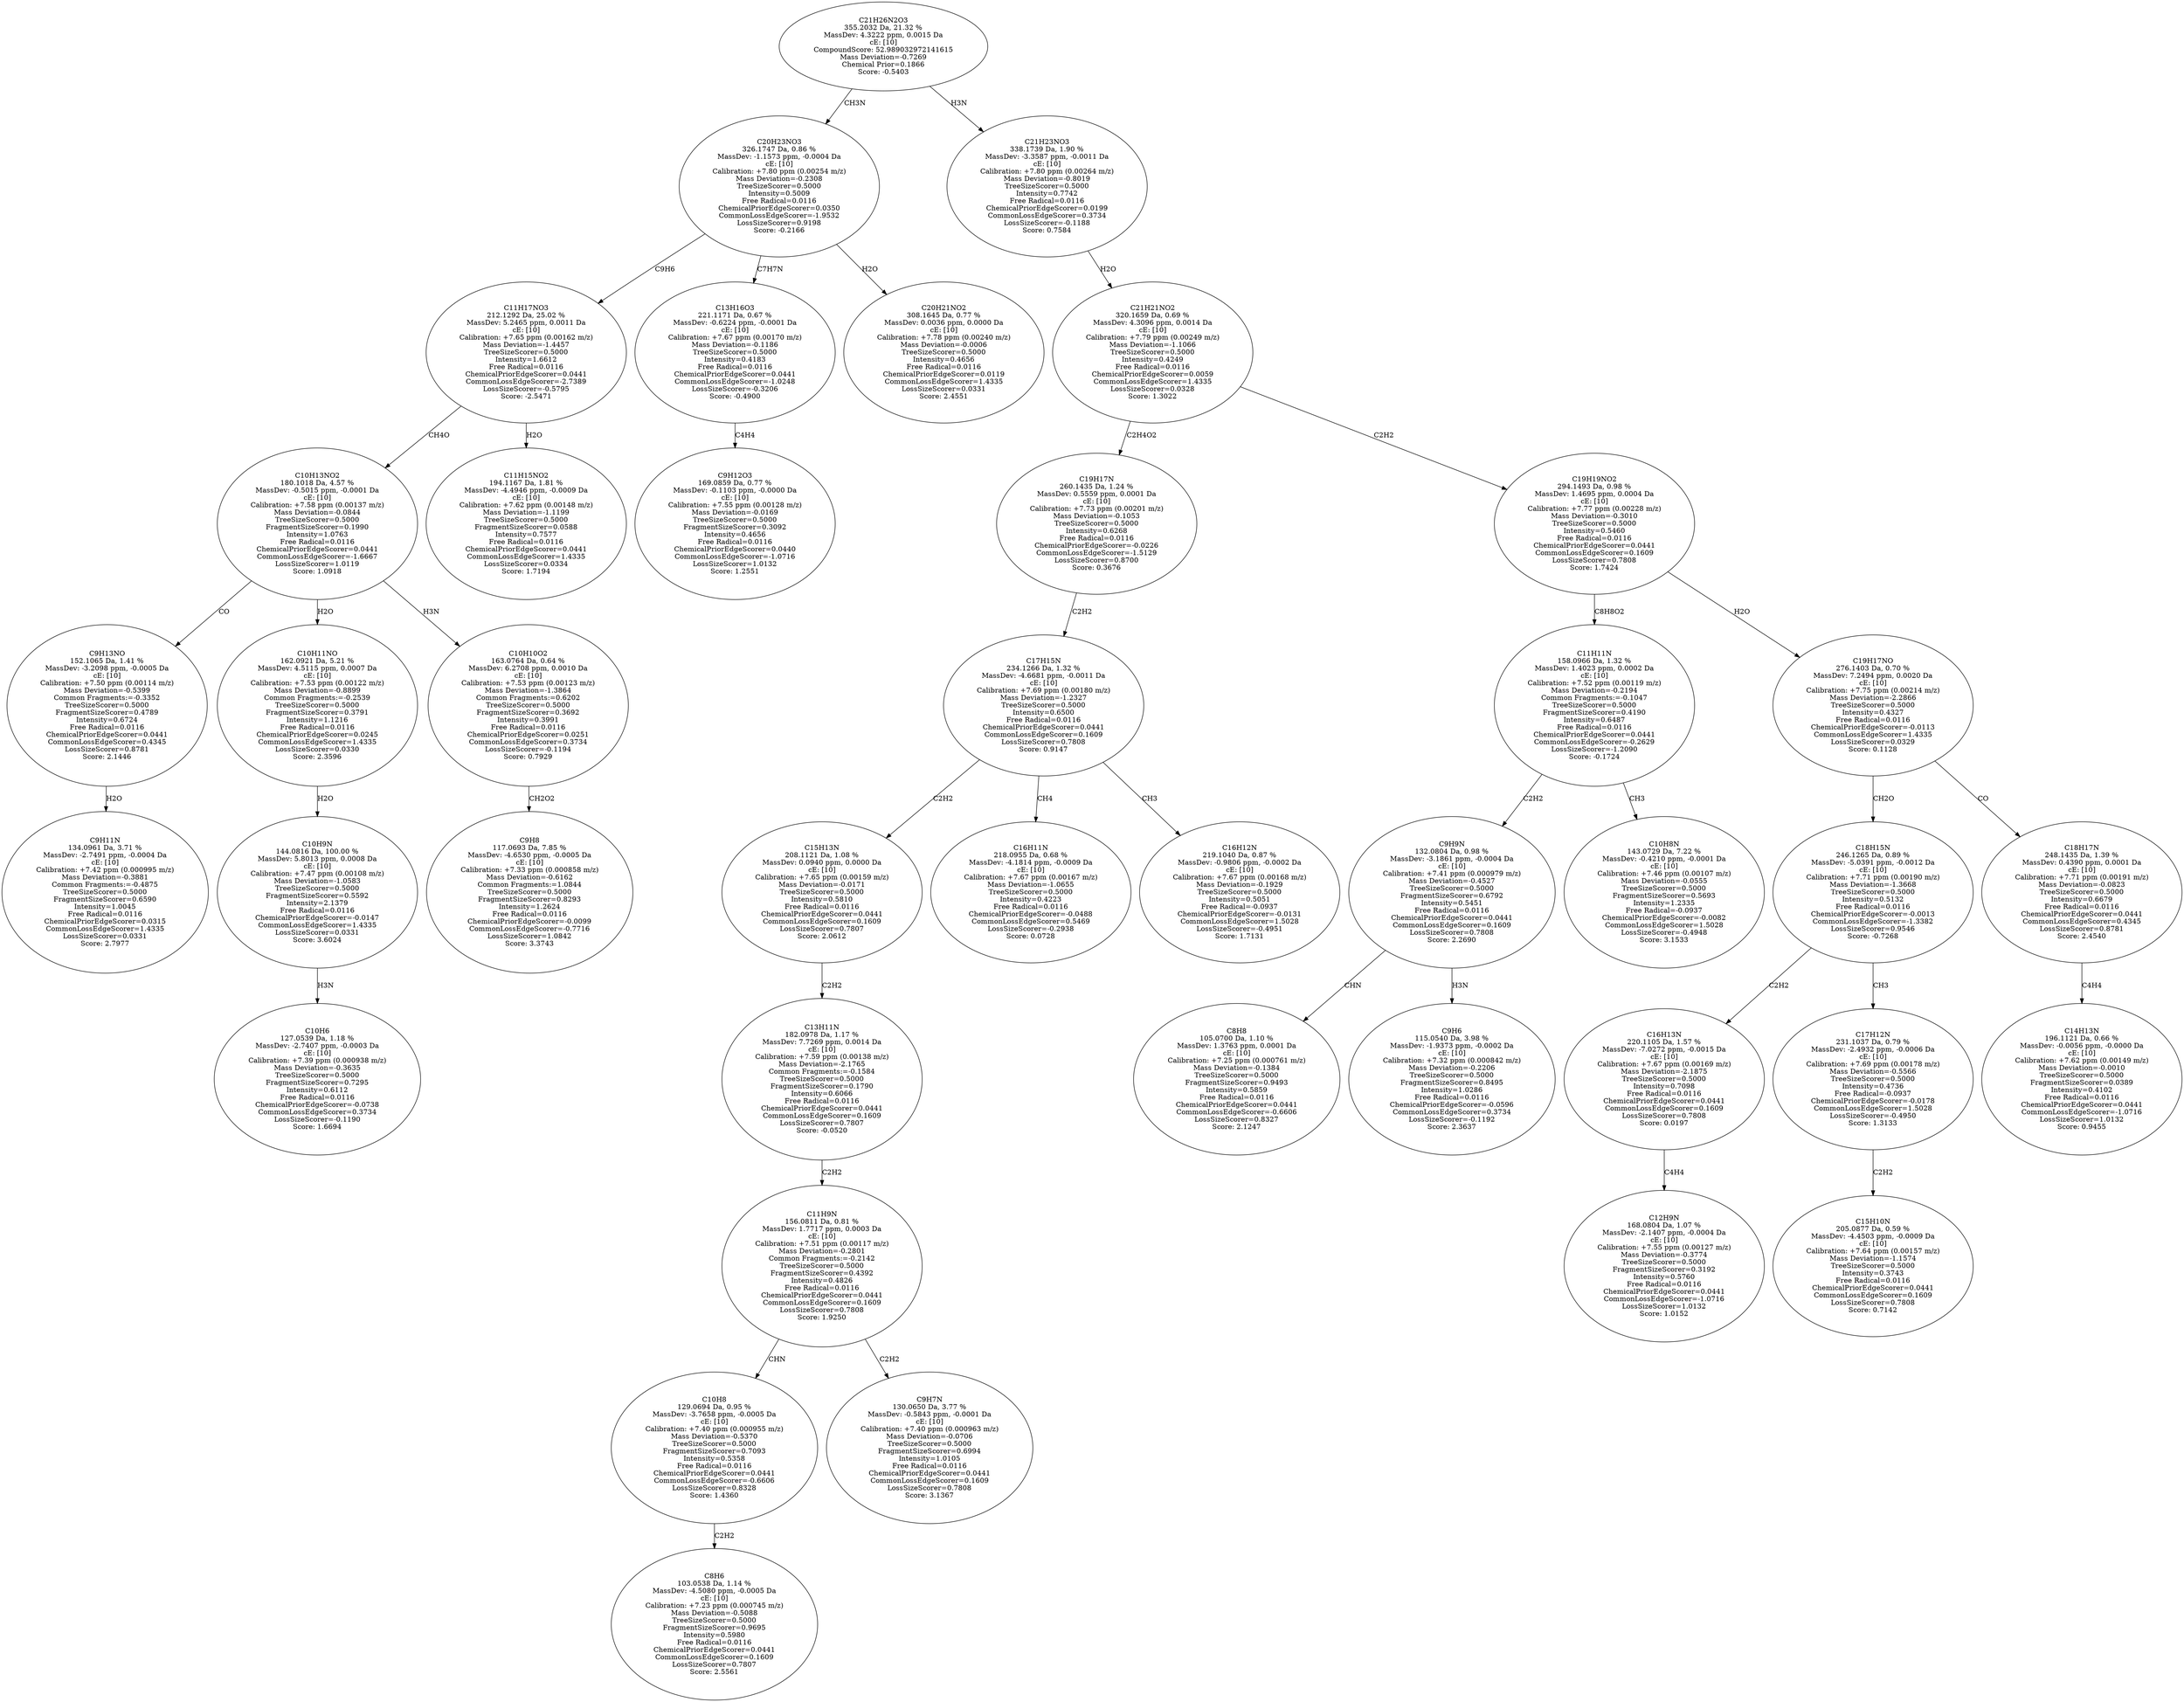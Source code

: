 strict digraph {
v1 [label="C9H11N\n134.0961 Da, 3.71 %\nMassDev: -2.7491 ppm, -0.0004 Da\ncE: [10]\nCalibration: +7.42 ppm (0.000995 m/z)\nMass Deviation=-0.3881\nCommon Fragments:=-0.4875\nTreeSizeScorer=0.5000\nFragmentSizeScorer=0.6590\nIntensity=1.0045\nFree Radical=0.0116\nChemicalPriorEdgeScorer=0.0315\nCommonLossEdgeScorer=1.4335\nLossSizeScorer=0.0331\nScore: 2.7977"];
v2 [label="C9H13NO\n152.1065 Da, 1.41 %\nMassDev: -3.2098 ppm, -0.0005 Da\ncE: [10]\nCalibration: +7.50 ppm (0.00114 m/z)\nMass Deviation=-0.5399\nCommon Fragments:=-0.3352\nTreeSizeScorer=0.5000\nFragmentSizeScorer=0.4789\nIntensity=0.6724\nFree Radical=0.0116\nChemicalPriorEdgeScorer=0.0441\nCommonLossEdgeScorer=0.4345\nLossSizeScorer=0.8781\nScore: 2.1446"];
v3 [label="C10H6\n127.0539 Da, 1.18 %\nMassDev: -2.7407 ppm, -0.0003 Da\ncE: [10]\nCalibration: +7.39 ppm (0.000938 m/z)\nMass Deviation=-0.3635\nTreeSizeScorer=0.5000\nFragmentSizeScorer=0.7295\nIntensity=0.6112\nFree Radical=0.0116\nChemicalPriorEdgeScorer=-0.0738\nCommonLossEdgeScorer=0.3734\nLossSizeScorer=-0.1190\nScore: 1.6694"];
v4 [label="C10H9N\n144.0816 Da, 100.00 %\nMassDev: 5.8013 ppm, 0.0008 Da\ncE: [10]\nCalibration: +7.47 ppm (0.00108 m/z)\nMass Deviation=-1.0583\nTreeSizeScorer=0.5000\nFragmentSizeScorer=0.5592\nIntensity=2.1379\nFree Radical=0.0116\nChemicalPriorEdgeScorer=-0.0147\nCommonLossEdgeScorer=1.4335\nLossSizeScorer=0.0331\nScore: 3.6024"];
v5 [label="C10H11NO\n162.0921 Da, 5.21 %\nMassDev: 4.5115 ppm, 0.0007 Da\ncE: [10]\nCalibration: +7.53 ppm (0.00122 m/z)\nMass Deviation=-0.8899\nCommon Fragments:=-0.2539\nTreeSizeScorer=0.5000\nFragmentSizeScorer=0.3791\nIntensity=1.1216\nFree Radical=0.0116\nChemicalPriorEdgeScorer=0.0245\nCommonLossEdgeScorer=1.4335\nLossSizeScorer=0.0330\nScore: 2.3596"];
v6 [label="C9H8\n117.0693 Da, 7.85 %\nMassDev: -4.6530 ppm, -0.0005 Da\ncE: [10]\nCalibration: +7.33 ppm (0.000858 m/z)\nMass Deviation=-0.6162\nCommon Fragments:=1.0844\nTreeSizeScorer=0.5000\nFragmentSizeScorer=0.8293\nIntensity=1.2624\nFree Radical=0.0116\nChemicalPriorEdgeScorer=-0.0099\nCommonLossEdgeScorer=-0.7716\nLossSizeScorer=1.0842\nScore: 3.3743"];
v7 [label="C10H10O2\n163.0764 Da, 0.64 %\nMassDev: 6.2708 ppm, 0.0010 Da\ncE: [10]\nCalibration: +7.53 ppm (0.00123 m/z)\nMass Deviation=-1.3864\nCommon Fragments:=0.6202\nTreeSizeScorer=0.5000\nFragmentSizeScorer=0.3692\nIntensity=0.3991\nFree Radical=0.0116\nChemicalPriorEdgeScorer=0.0251\nCommonLossEdgeScorer=0.3734\nLossSizeScorer=-0.1194\nScore: 0.7929"];
v8 [label="C10H13NO2\n180.1018 Da, 4.57 %\nMassDev: -0.5015 ppm, -0.0001 Da\ncE: [10]\nCalibration: +7.58 ppm (0.00137 m/z)\nMass Deviation=-0.0844\nTreeSizeScorer=0.5000\nFragmentSizeScorer=0.1990\nIntensity=1.0763\nFree Radical=0.0116\nChemicalPriorEdgeScorer=0.0441\nCommonLossEdgeScorer=-1.6667\nLossSizeScorer=1.0119\nScore: 1.0918"];
v9 [label="C11H15NO2\n194.1167 Da, 1.81 %\nMassDev: -4.4946 ppm, -0.0009 Da\ncE: [10]\nCalibration: +7.62 ppm (0.00148 m/z)\nMass Deviation=-1.1199\nTreeSizeScorer=0.5000\nFragmentSizeScorer=0.0588\nIntensity=0.7577\nFree Radical=0.0116\nChemicalPriorEdgeScorer=0.0441\nCommonLossEdgeScorer=1.4335\nLossSizeScorer=0.0334\nScore: 1.7194"];
v10 [label="C11H17NO3\n212.1292 Da, 25.02 %\nMassDev: 5.2465 ppm, 0.0011 Da\ncE: [10]\nCalibration: +7.65 ppm (0.00162 m/z)\nMass Deviation=-1.4457\nTreeSizeScorer=0.5000\nIntensity=1.6612\nFree Radical=0.0116\nChemicalPriorEdgeScorer=0.0441\nCommonLossEdgeScorer=-2.7389\nLossSizeScorer=-0.5795\nScore: -2.5471"];
v11 [label="C9H12O3\n169.0859 Da, 0.77 %\nMassDev: -0.1103 ppm, -0.0000 Da\ncE: [10]\nCalibration: +7.55 ppm (0.00128 m/z)\nMass Deviation=-0.0169\nTreeSizeScorer=0.5000\nFragmentSizeScorer=0.3092\nIntensity=0.4656\nFree Radical=0.0116\nChemicalPriorEdgeScorer=0.0440\nCommonLossEdgeScorer=-1.0716\nLossSizeScorer=1.0132\nScore: 1.2551"];
v12 [label="C13H16O3\n221.1171 Da, 0.67 %\nMassDev: -0.6224 ppm, -0.0001 Da\ncE: [10]\nCalibration: +7.67 ppm (0.00170 m/z)\nMass Deviation=-0.1186\nTreeSizeScorer=0.5000\nIntensity=0.4183\nFree Radical=0.0116\nChemicalPriorEdgeScorer=0.0441\nCommonLossEdgeScorer=-1.0248\nLossSizeScorer=-0.3206\nScore: -0.4900"];
v13 [label="C20H21NO2\n308.1645 Da, 0.77 %\nMassDev: 0.0036 ppm, 0.0000 Da\ncE: [10]\nCalibration: +7.78 ppm (0.00240 m/z)\nMass Deviation=-0.0006\nTreeSizeScorer=0.5000\nIntensity=0.4656\nFree Radical=0.0116\nChemicalPriorEdgeScorer=0.0119\nCommonLossEdgeScorer=1.4335\nLossSizeScorer=0.0331\nScore: 2.4551"];
v14 [label="C20H23NO3\n326.1747 Da, 0.86 %\nMassDev: -1.1573 ppm, -0.0004 Da\ncE: [10]\nCalibration: +7.80 ppm (0.00254 m/z)\nMass Deviation=-0.2308\nTreeSizeScorer=0.5000\nIntensity=0.5009\nFree Radical=0.0116\nChemicalPriorEdgeScorer=0.0350\nCommonLossEdgeScorer=-1.9532\nLossSizeScorer=0.9198\nScore: -0.2166"];
v15 [label="C8H6\n103.0538 Da, 1.14 %\nMassDev: -4.5080 ppm, -0.0005 Da\ncE: [10]\nCalibration: +7.23 ppm (0.000745 m/z)\nMass Deviation=-0.5088\nTreeSizeScorer=0.5000\nFragmentSizeScorer=0.9695\nIntensity=0.5980\nFree Radical=0.0116\nChemicalPriorEdgeScorer=0.0441\nCommonLossEdgeScorer=0.1609\nLossSizeScorer=0.7807\nScore: 2.5561"];
v16 [label="C10H8\n129.0694 Da, 0.95 %\nMassDev: -3.7658 ppm, -0.0005 Da\ncE: [10]\nCalibration: +7.40 ppm (0.000955 m/z)\nMass Deviation=-0.5370\nTreeSizeScorer=0.5000\nFragmentSizeScorer=0.7093\nIntensity=0.5358\nFree Radical=0.0116\nChemicalPriorEdgeScorer=0.0441\nCommonLossEdgeScorer=-0.6606\nLossSizeScorer=0.8328\nScore: 1.4360"];
v17 [label="C9H7N\n130.0650 Da, 3.77 %\nMassDev: -0.5843 ppm, -0.0001 Da\ncE: [10]\nCalibration: +7.40 ppm (0.000963 m/z)\nMass Deviation=-0.0706\nTreeSizeScorer=0.5000\nFragmentSizeScorer=0.6994\nIntensity=1.0105\nFree Radical=0.0116\nChemicalPriorEdgeScorer=0.0441\nCommonLossEdgeScorer=0.1609\nLossSizeScorer=0.7808\nScore: 3.1367"];
v18 [label="C11H9N\n156.0811 Da, 0.81 %\nMassDev: 1.7717 ppm, 0.0003 Da\ncE: [10]\nCalibration: +7.51 ppm (0.00117 m/z)\nMass Deviation=-0.2801\nCommon Fragments:=-0.2142\nTreeSizeScorer=0.5000\nFragmentSizeScorer=0.4392\nIntensity=0.4826\nFree Radical=0.0116\nChemicalPriorEdgeScorer=0.0441\nCommonLossEdgeScorer=0.1609\nLossSizeScorer=0.7808\nScore: 1.9250"];
v19 [label="C13H11N\n182.0978 Da, 1.17 %\nMassDev: 7.7269 ppm, 0.0014 Da\ncE: [10]\nCalibration: +7.59 ppm (0.00138 m/z)\nMass Deviation=-2.1765\nCommon Fragments:=-0.1584\nTreeSizeScorer=0.5000\nFragmentSizeScorer=0.1790\nIntensity=0.6066\nFree Radical=0.0116\nChemicalPriorEdgeScorer=0.0441\nCommonLossEdgeScorer=0.1609\nLossSizeScorer=0.7807\nScore: -0.0520"];
v20 [label="C15H13N\n208.1121 Da, 1.08 %\nMassDev: 0.0940 ppm, 0.0000 Da\ncE: [10]\nCalibration: +7.65 ppm (0.00159 m/z)\nMass Deviation=-0.0171\nTreeSizeScorer=0.5000\nIntensity=0.5810\nFree Radical=0.0116\nChemicalPriorEdgeScorer=0.0441\nCommonLossEdgeScorer=0.1609\nLossSizeScorer=0.7807\nScore: 2.0612"];
v21 [label="C16H11N\n218.0955 Da, 0.68 %\nMassDev: -4.1814 ppm, -0.0009 Da\ncE: [10]\nCalibration: +7.67 ppm (0.00167 m/z)\nMass Deviation=-1.0655\nTreeSizeScorer=0.5000\nIntensity=0.4223\nFree Radical=0.0116\nChemicalPriorEdgeScorer=-0.0488\nCommonLossEdgeScorer=0.5469\nLossSizeScorer=-0.2938\nScore: 0.0728"];
v22 [label="C16H12N\n219.1040 Da, 0.87 %\nMassDev: -0.9806 ppm, -0.0002 Da\ncE: [10]\nCalibration: +7.67 ppm (0.00168 m/z)\nMass Deviation=-0.1929\nTreeSizeScorer=0.5000\nIntensity=0.5051\nFree Radical=-0.0937\nChemicalPriorEdgeScorer=-0.0131\nCommonLossEdgeScorer=1.5028\nLossSizeScorer=-0.4951\nScore: 1.7131"];
v23 [label="C17H15N\n234.1266 Da, 1.32 %\nMassDev: -4.6681 ppm, -0.0011 Da\ncE: [10]\nCalibration: +7.69 ppm (0.00180 m/z)\nMass Deviation=-1.2327\nTreeSizeScorer=0.5000\nIntensity=0.6500\nFree Radical=0.0116\nChemicalPriorEdgeScorer=0.0441\nCommonLossEdgeScorer=0.1609\nLossSizeScorer=0.7808\nScore: 0.9147"];
v24 [label="C19H17N\n260.1435 Da, 1.24 %\nMassDev: 0.5559 ppm, 0.0001 Da\ncE: [10]\nCalibration: +7.73 ppm (0.00201 m/z)\nMass Deviation=-0.1053\nTreeSizeScorer=0.5000\nIntensity=0.6268\nFree Radical=0.0116\nChemicalPriorEdgeScorer=-0.0226\nCommonLossEdgeScorer=-1.5129\nLossSizeScorer=0.8700\nScore: 0.3676"];
v25 [label="C8H8\n105.0700 Da, 1.10 %\nMassDev: 1.3763 ppm, 0.0001 Da\ncE: [10]\nCalibration: +7.25 ppm (0.000761 m/z)\nMass Deviation=-0.1384\nTreeSizeScorer=0.5000\nFragmentSizeScorer=0.9493\nIntensity=0.5859\nFree Radical=0.0116\nChemicalPriorEdgeScorer=0.0441\nCommonLossEdgeScorer=-0.6606\nLossSizeScorer=0.8327\nScore: 2.1247"];
v26 [label="C9H6\n115.0540 Da, 3.98 %\nMassDev: -1.9373 ppm, -0.0002 Da\ncE: [10]\nCalibration: +7.32 ppm (0.000842 m/z)\nMass Deviation=-0.2206\nTreeSizeScorer=0.5000\nFragmentSizeScorer=0.8495\nIntensity=1.0286\nFree Radical=0.0116\nChemicalPriorEdgeScorer=-0.0596\nCommonLossEdgeScorer=0.3734\nLossSizeScorer=-0.1192\nScore: 2.3637"];
v27 [label="C9H9N\n132.0804 Da, 0.98 %\nMassDev: -3.1861 ppm, -0.0004 Da\ncE: [10]\nCalibration: +7.41 ppm (0.000979 m/z)\nMass Deviation=-0.4527\nTreeSizeScorer=0.5000\nFragmentSizeScorer=0.6792\nIntensity=0.5451\nFree Radical=0.0116\nChemicalPriorEdgeScorer=0.0441\nCommonLossEdgeScorer=0.1609\nLossSizeScorer=0.7808\nScore: 2.2690"];
v28 [label="C10H8N\n143.0729 Da, 7.22 %\nMassDev: -0.4210 ppm, -0.0001 Da\ncE: [10]\nCalibration: +7.46 ppm (0.00107 m/z)\nMass Deviation=-0.0555\nTreeSizeScorer=0.5000\nFragmentSizeScorer=0.5693\nIntensity=1.2335\nFree Radical=-0.0937\nChemicalPriorEdgeScorer=-0.0082\nCommonLossEdgeScorer=1.5028\nLossSizeScorer=-0.4948\nScore: 3.1533"];
v29 [label="C11H11N\n158.0966 Da, 1.32 %\nMassDev: 1.4023 ppm, 0.0002 Da\ncE: [10]\nCalibration: +7.52 ppm (0.00119 m/z)\nMass Deviation=-0.2194\nCommon Fragments:=-0.1047\nTreeSizeScorer=0.5000\nFragmentSizeScorer=0.4190\nIntensity=0.6487\nFree Radical=0.0116\nChemicalPriorEdgeScorer=0.0441\nCommonLossEdgeScorer=-0.2629\nLossSizeScorer=-1.2090\nScore: -0.1724"];
v30 [label="C12H9N\n168.0804 Da, 1.07 %\nMassDev: -2.1407 ppm, -0.0004 Da\ncE: [10]\nCalibration: +7.55 ppm (0.00127 m/z)\nMass Deviation=-0.3774\nTreeSizeScorer=0.5000\nFragmentSizeScorer=0.3192\nIntensity=0.5760\nFree Radical=0.0116\nChemicalPriorEdgeScorer=0.0441\nCommonLossEdgeScorer=-1.0716\nLossSizeScorer=1.0132\nScore: 1.0152"];
v31 [label="C16H13N\n220.1105 Da, 1.57 %\nMassDev: -7.0272 ppm, -0.0015 Da\ncE: [10]\nCalibration: +7.67 ppm (0.00169 m/z)\nMass Deviation=-2.1875\nTreeSizeScorer=0.5000\nIntensity=0.7098\nFree Radical=0.0116\nChemicalPriorEdgeScorer=0.0441\nCommonLossEdgeScorer=0.1609\nLossSizeScorer=0.7808\nScore: 0.0197"];
v32 [label="C15H10N\n205.0877 Da, 0.59 %\nMassDev: -4.4503 ppm, -0.0009 Da\ncE: [10]\nCalibration: +7.64 ppm (0.00157 m/z)\nMass Deviation=-1.1574\nTreeSizeScorer=0.5000\nIntensity=0.3743\nFree Radical=0.0116\nChemicalPriorEdgeScorer=0.0441\nCommonLossEdgeScorer=0.1609\nLossSizeScorer=0.7808\nScore: 0.7142"];
v33 [label="C17H12N\n231.1037 Da, 0.79 %\nMassDev: -2.4932 ppm, -0.0006 Da\ncE: [10]\nCalibration: +7.69 ppm (0.00178 m/z)\nMass Deviation=-0.5566\nTreeSizeScorer=0.5000\nIntensity=0.4736\nFree Radical=-0.0937\nChemicalPriorEdgeScorer=-0.0178\nCommonLossEdgeScorer=1.5028\nLossSizeScorer=-0.4950\nScore: 1.3133"];
v34 [label="C18H15N\n246.1265 Da, 0.89 %\nMassDev: -5.0391 ppm, -0.0012 Da\ncE: [10]\nCalibration: +7.71 ppm (0.00190 m/z)\nMass Deviation=-1.3668\nTreeSizeScorer=0.5000\nIntensity=0.5132\nFree Radical=0.0116\nChemicalPriorEdgeScorer=-0.0013\nCommonLossEdgeScorer=-1.3382\nLossSizeScorer=0.9546\nScore: -0.7268"];
v35 [label="C14H13N\n196.1121 Da, 0.66 %\nMassDev: -0.0056 ppm, -0.0000 Da\ncE: [10]\nCalibration: +7.62 ppm (0.00149 m/z)\nMass Deviation=-0.0010\nTreeSizeScorer=0.5000\nFragmentSizeScorer=0.0389\nIntensity=0.4102\nFree Radical=0.0116\nChemicalPriorEdgeScorer=0.0441\nCommonLossEdgeScorer=-1.0716\nLossSizeScorer=1.0132\nScore: 0.9455"];
v36 [label="C18H17N\n248.1435 Da, 1.39 %\nMassDev: 0.4390 ppm, 0.0001 Da\ncE: [10]\nCalibration: +7.71 ppm (0.00191 m/z)\nMass Deviation=-0.0823\nTreeSizeScorer=0.5000\nIntensity=0.6679\nFree Radical=0.0116\nChemicalPriorEdgeScorer=0.0441\nCommonLossEdgeScorer=0.4345\nLossSizeScorer=0.8781\nScore: 2.4540"];
v37 [label="C19H17NO\n276.1403 Da, 0.70 %\nMassDev: 7.2494 ppm, 0.0020 Da\ncE: [10]\nCalibration: +7.75 ppm (0.00214 m/z)\nMass Deviation=-2.2866\nTreeSizeScorer=0.5000\nIntensity=0.4327\nFree Radical=0.0116\nChemicalPriorEdgeScorer=-0.0113\nCommonLossEdgeScorer=1.4335\nLossSizeScorer=0.0329\nScore: 0.1128"];
v38 [label="C19H19NO2\n294.1493 Da, 0.98 %\nMassDev: 1.4695 ppm, 0.0004 Da\ncE: [10]\nCalibration: +7.77 ppm (0.00228 m/z)\nMass Deviation=-0.3010\nTreeSizeScorer=0.5000\nIntensity=0.5460\nFree Radical=0.0116\nChemicalPriorEdgeScorer=0.0441\nCommonLossEdgeScorer=0.1609\nLossSizeScorer=0.7808\nScore: 1.7424"];
v39 [label="C21H21NO2\n320.1659 Da, 0.69 %\nMassDev: 4.3096 ppm, 0.0014 Da\ncE: [10]\nCalibration: +7.79 ppm (0.00249 m/z)\nMass Deviation=-1.1066\nTreeSizeScorer=0.5000\nIntensity=0.4249\nFree Radical=0.0116\nChemicalPriorEdgeScorer=0.0059\nCommonLossEdgeScorer=1.4335\nLossSizeScorer=0.0328\nScore: 1.3022"];
v40 [label="C21H23NO3\n338.1739 Da, 1.90 %\nMassDev: -3.3587 ppm, -0.0011 Da\ncE: [10]\nCalibration: +7.80 ppm (0.00264 m/z)\nMass Deviation=-0.8019\nTreeSizeScorer=0.5000\nIntensity=0.7742\nFree Radical=0.0116\nChemicalPriorEdgeScorer=0.0199\nCommonLossEdgeScorer=0.3734\nLossSizeScorer=-0.1188\nScore: 0.7584"];
v41 [label="C21H26N2O3\n355.2032 Da, 21.32 %\nMassDev: 4.3222 ppm, 0.0015 Da\ncE: [10]\nCompoundScore: 52.989032972141615\nMass Deviation=-0.7269\nChemical Prior=0.1866\nScore: -0.5403"];
v2 -> v1 [label="H2O"];
v8 -> v2 [label="CO"];
v4 -> v3 [label="H3N"];
v5 -> v4 [label="H2O"];
v8 -> v5 [label="H2O"];
v7 -> v6 [label="CH2O2"];
v8 -> v7 [label="H3N"];
v10 -> v8 [label="CH4O"];
v10 -> v9 [label="H2O"];
v14 -> v10 [label="C9H6"];
v12 -> v11 [label="C4H4"];
v14 -> v12 [label="C7H7N"];
v14 -> v13 [label="H2O"];
v41 -> v14 [label="CH3N"];
v16 -> v15 [label="C2H2"];
v18 -> v16 [label="CHN"];
v18 -> v17 [label="C2H2"];
v19 -> v18 [label="C2H2"];
v20 -> v19 [label="C2H2"];
v23 -> v20 [label="C2H2"];
v23 -> v21 [label="CH4"];
v23 -> v22 [label="CH3"];
v24 -> v23 [label="C2H2"];
v39 -> v24 [label="C2H4O2"];
v27 -> v25 [label="CHN"];
v27 -> v26 [label="H3N"];
v29 -> v27 [label="C2H2"];
v29 -> v28 [label="CH3"];
v38 -> v29 [label="C8H8O2"];
v31 -> v30 [label="C4H4"];
v34 -> v31 [label="C2H2"];
v33 -> v32 [label="C2H2"];
v34 -> v33 [label="CH3"];
v37 -> v34 [label="CH2O"];
v36 -> v35 [label="C4H4"];
v37 -> v36 [label="CO"];
v38 -> v37 [label="H2O"];
v39 -> v38 [label="C2H2"];
v40 -> v39 [label="H2O"];
v41 -> v40 [label="H3N"];
}